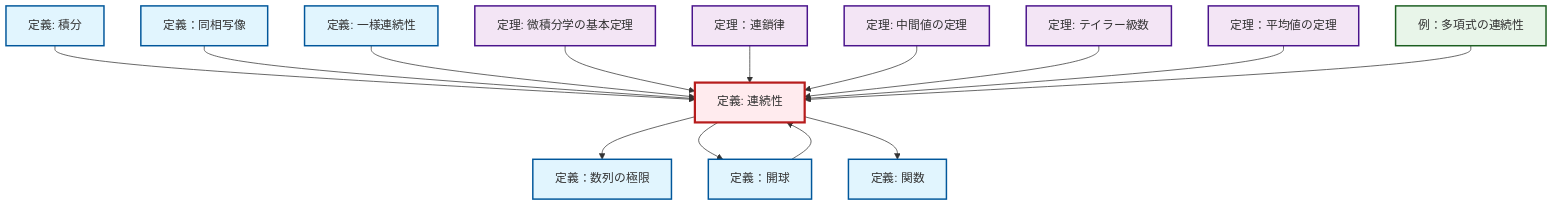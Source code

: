 graph TD
    classDef definition fill:#e1f5fe,stroke:#01579b,stroke-width:2px
    classDef theorem fill:#f3e5f5,stroke:#4a148c,stroke-width:2px
    classDef axiom fill:#fff3e0,stroke:#e65100,stroke-width:2px
    classDef example fill:#e8f5e9,stroke:#1b5e20,stroke-width:2px
    classDef current fill:#ffebee,stroke:#b71c1c,stroke-width:3px
    def-uniform-continuity["定義: 一様連続性"]:::definition
    ex-polynomial-continuity["例：多項式の連続性"]:::example
    def-function["定義: 関数"]:::definition
    thm-fundamental-calculus["定理: 微積分学の基本定理"]:::theorem
    thm-intermediate-value["定理: 中間値の定理"]:::theorem
    def-open-ball["定義：開球"]:::definition
    def-homeomorphism["定義：同相写像"]:::definition
    def-continuity["定義: 連続性"]:::definition
    thm-taylor-series["定理: テイラー級数"]:::theorem
    thm-mean-value["定理：平均値の定理"]:::theorem
    def-integral["定義: 積分"]:::definition
    def-limit["定義：数列の極限"]:::definition
    thm-chain-rule["定理：連鎖律"]:::theorem
    def-continuity --> def-limit
    def-integral --> def-continuity
    def-homeomorphism --> def-continuity
    def-open-ball --> def-continuity
    def-uniform-continuity --> def-continuity
    thm-fundamental-calculus --> def-continuity
    def-continuity --> def-open-ball
    def-continuity --> def-function
    thm-chain-rule --> def-continuity
    thm-intermediate-value --> def-continuity
    thm-taylor-series --> def-continuity
    thm-mean-value --> def-continuity
    ex-polynomial-continuity --> def-continuity
    class def-continuity current